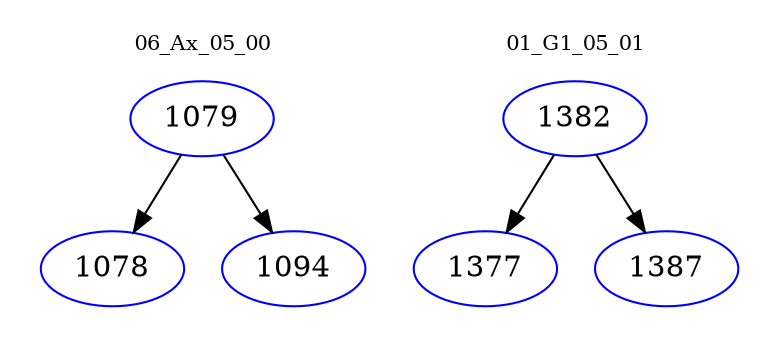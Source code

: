 digraph{
subgraph cluster_0 {
color = white
label = "06_Ax_05_00";
fontsize=10;
T0_1079 [label="1079", color="blue"]
T0_1079 -> T0_1078 [color="black"]
T0_1078 [label="1078", color="blue"]
T0_1079 -> T0_1094 [color="black"]
T0_1094 [label="1094", color="blue"]
}
subgraph cluster_1 {
color = white
label = "01_G1_05_01";
fontsize=10;
T1_1382 [label="1382", color="blue"]
T1_1382 -> T1_1377 [color="black"]
T1_1377 [label="1377", color="blue"]
T1_1382 -> T1_1387 [color="black"]
T1_1387 [label="1387", color="blue"]
}
}
